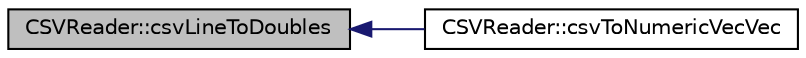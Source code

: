 digraph "CSVReader::csvLineToDoubles"
{
  bgcolor="transparent";
  edge [fontname="Helvetica",fontsize="10",labelfontname="Helvetica",labelfontsize="10"];
  node [fontname="Helvetica",fontsize="10",shape=record];
  rankdir="LR";
  Node1 [label="CSVReader::csvLineToDoubles",height=0.2,width=0.4,color="black", fillcolor="grey75", style="filled", fontcolor="black"];
  Node1 -> Node2 [dir="back",color="midnightblue",fontsize="10",style="solid",fontname="Helvetica"];
  Node2 [label="CSVReader::csvToNumericVecVec",height=0.2,width=0.4,color="black",URL="$classCSVReader.html#a9dda2d1d6d82b80b6a8b83f820671340",tooltip="Transforms a CSV file into a vector of vectors of double, each vector representing a line in the orig..."];
}
